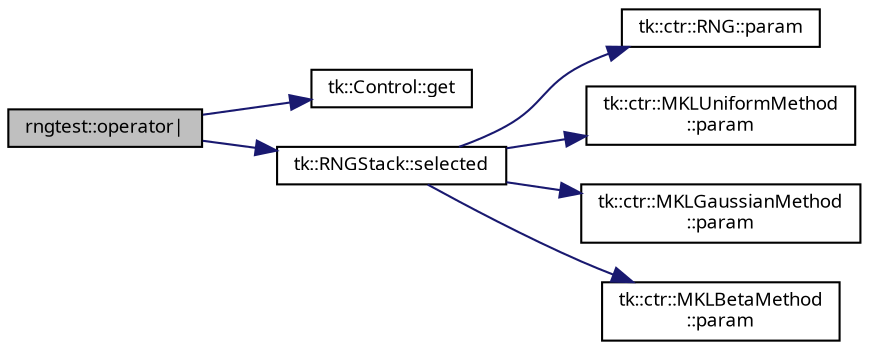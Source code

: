 digraph "rngtest::operator|"
{
 // INTERACTIVE_SVG=YES
  bgcolor="transparent";
  edge [fontname="sans-serif",fontsize="9",labelfontname="sans-serif",labelfontsize="9"];
  node [fontname="sans-serif",fontsize="9",shape=record];
  rankdir="LR";
  Node1 [label="rngtest::operator\|",height=0.2,width=0.4,color="black", fillcolor="grey75", style="filled", fontcolor="black"];
  Node1 -> Node2 [color="midnightblue",fontsize="9",style="solid",fontname="sans-serif"];
  Node2 [label="tk::Control::get",height=0.2,width=0.4,color="black",URL="$classtk_1_1_control.html#a85c14acef1b9de96946fcf2ab7c08721",tooltip="Const-ref accessor to single element at 1st level. "];
  Node1 -> Node3 [color="midnightblue",fontsize="9",style="solid",fontname="sans-serif"];
  Node3 [label="tk::RNGStack::selected",height=0.2,width=0.4,color="black",URL="$classtk_1_1_r_n_g_stack.html#a327916d99dc2cd331d143c20b9b37a0a",tooltip="Instantiate selected RNGs. "];
  Node3 -> Node4 [color="midnightblue",fontsize="9",style="solid",fontname="sans-serif"];
  Node4 [label="tk::ctr::RNG::param",height=0.2,width=0.4,color="black",URL="$classtk_1_1ctr_1_1_r_n_g.html#abc53bd043bbeabf7aff2b54d85222d82",tooltip="Return parameter based on Enum. "];
  Node3 -> Node5 [color="midnightblue",fontsize="9",style="solid",fontname="sans-serif"];
  Node5 [label="tk::ctr::MKLUniformMethod\l::param",height=0.2,width=0.4,color="black",URL="$classtk_1_1ctr_1_1_m_k_l_uniform_method.html#a4efaf0ab84f4bb891c2507ed1a184244",tooltip="Return parameter based on Enum. "];
  Node3 -> Node6 [color="midnightblue",fontsize="9",style="solid",fontname="sans-serif"];
  Node6 [label="tk::ctr::MKLGaussianMethod\l::param",height=0.2,width=0.4,color="black",URL="$classtk_1_1ctr_1_1_m_k_l_gaussian_method.html#ab950b4ed742cd6489ed2d799ae32d90b",tooltip="Return parameter based on Enum. "];
  Node3 -> Node7 [color="midnightblue",fontsize="9",style="solid",fontname="sans-serif"];
  Node7 [label="tk::ctr::MKLBetaMethod\l::param",height=0.2,width=0.4,color="black",URL="$classtk_1_1ctr_1_1_m_k_l_beta_method.html#afc98051ff77fb842f5ec78bd666935bd",tooltip="Return parameter based on Enum. "];
}
